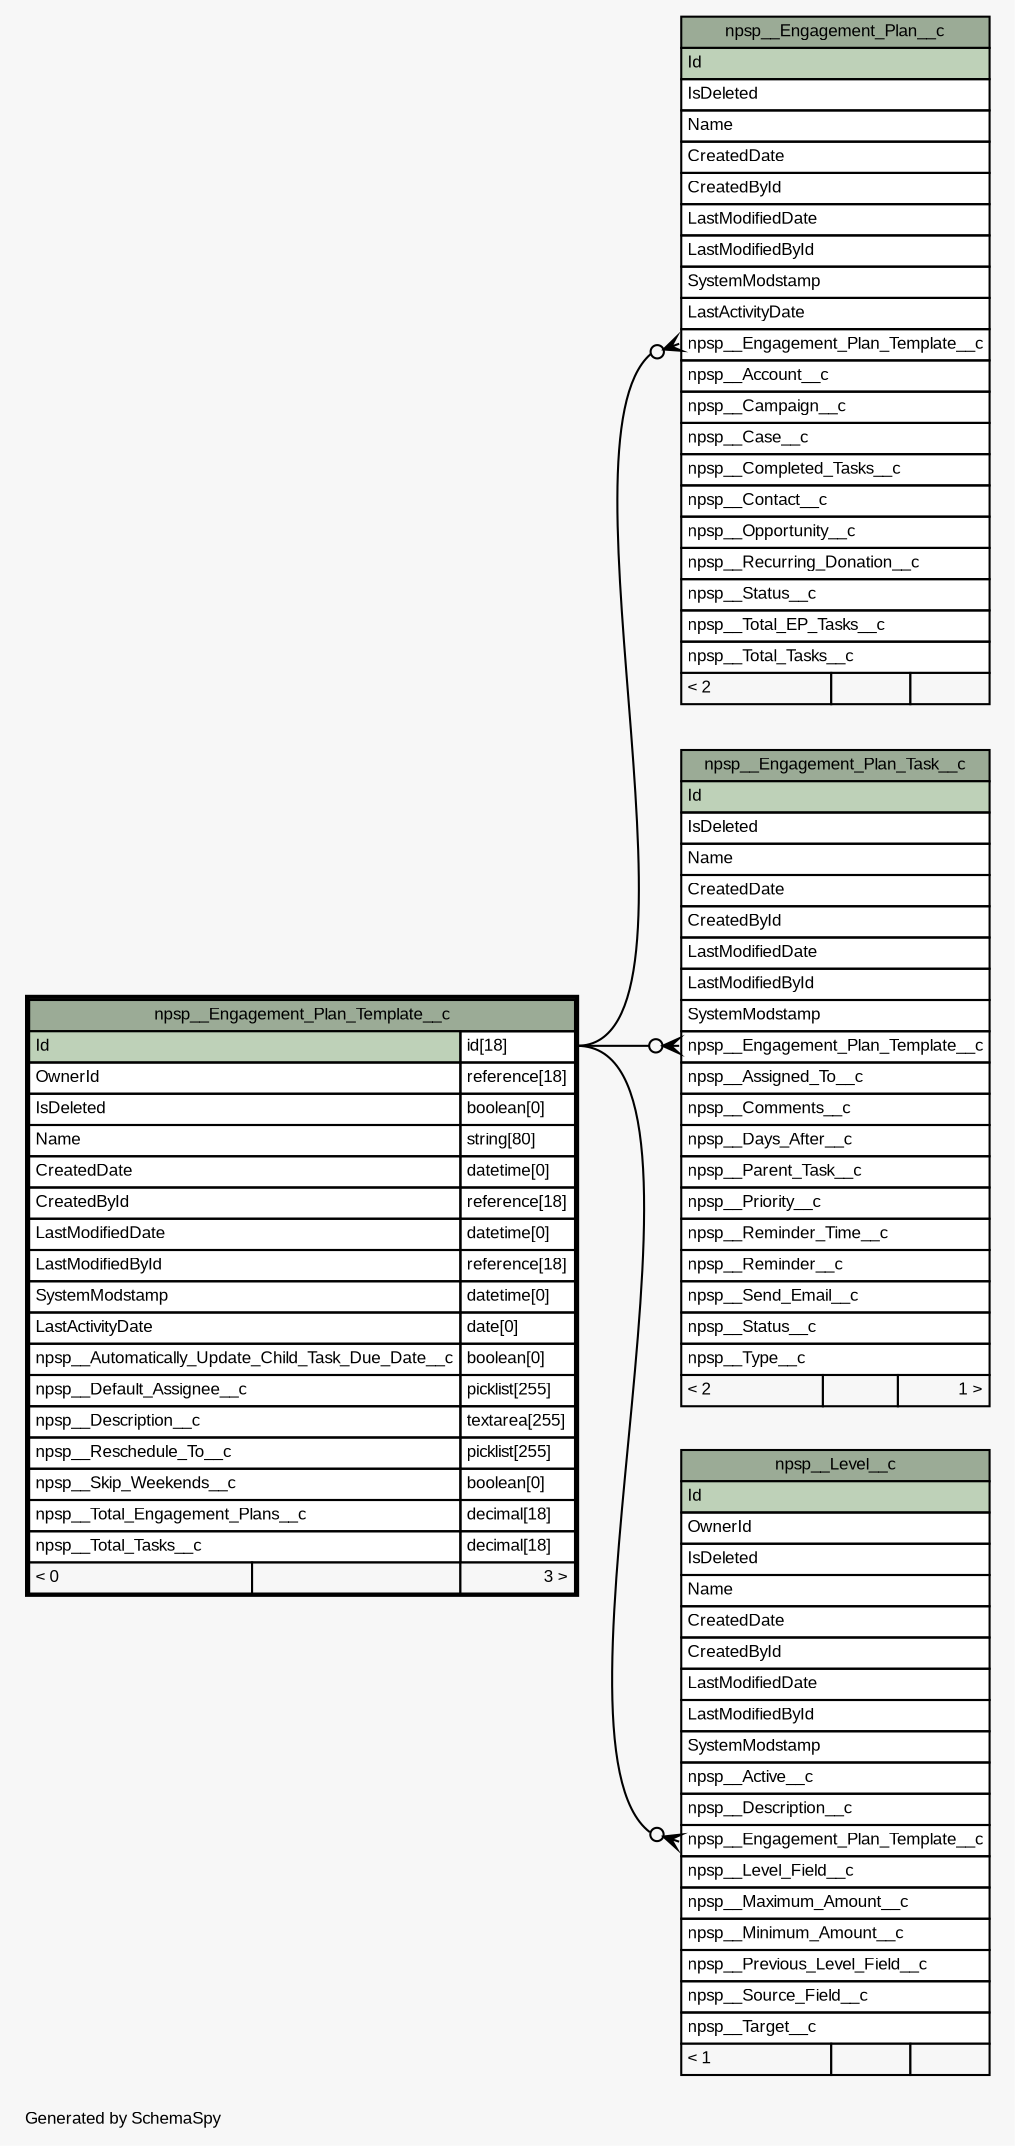 // dot 2.40.1 on Mac OS X 10.12.6
// SchemaSpy rev 590
digraph "oneDegreeRelationshipsDiagram" {
  graph [
    rankdir="RL"
    bgcolor="#f7f7f7"
    label="\nGenerated by SchemaSpy"
    labeljust="l"
    nodesep="0.18"
    ranksep="0.46"
    fontname="Arial"
    fontsize="8"
  ];
  node [
    fontname="Arial"
    fontsize="8"
    shape="plaintext"
  ];
  edge [
    arrowsize="0.8"
  ];
  "npsp__Engagement_Plan__c":"npsp__Engagement_Plan_Template__c":w -> "npsp__Engagement_Plan_Template__c":"Id.type":e [arrowhead=none dir=back arrowtail=crowodot];
  "npsp__Engagement_Plan_Task__c":"npsp__Engagement_Plan_Template__c":w -> "npsp__Engagement_Plan_Template__c":"Id.type":e [arrowhead=none dir=back arrowtail=crowodot];
  "npsp__Level__c":"npsp__Engagement_Plan_Template__c":w -> "npsp__Engagement_Plan_Template__c":"Id.type":e [arrowhead=none dir=back arrowtail=crowodot];
  "npsp__Engagement_Plan__c" [
    label=<
    <TABLE BORDER="0" CELLBORDER="1" CELLSPACING="0" BGCOLOR="#ffffff">
      <TR><TD COLSPAN="3" BGCOLOR="#9bab96" ALIGN="CENTER">npsp__Engagement_Plan__c</TD></TR>
      <TR><TD PORT="Id" COLSPAN="3" BGCOLOR="#bed1b8" ALIGN="LEFT">Id</TD></TR>
      <TR><TD PORT="IsDeleted" COLSPAN="3" ALIGN="LEFT">IsDeleted</TD></TR>
      <TR><TD PORT="Name" COLSPAN="3" ALIGN="LEFT">Name</TD></TR>
      <TR><TD PORT="CreatedDate" COLSPAN="3" ALIGN="LEFT">CreatedDate</TD></TR>
      <TR><TD PORT="CreatedById" COLSPAN="3" ALIGN="LEFT">CreatedById</TD></TR>
      <TR><TD PORT="LastModifiedDate" COLSPAN="3" ALIGN="LEFT">LastModifiedDate</TD></TR>
      <TR><TD PORT="LastModifiedById" COLSPAN="3" ALIGN="LEFT">LastModifiedById</TD></TR>
      <TR><TD PORT="SystemModstamp" COLSPAN="3" ALIGN="LEFT">SystemModstamp</TD></TR>
      <TR><TD PORT="LastActivityDate" COLSPAN="3" ALIGN="LEFT">LastActivityDate</TD></TR>
      <TR><TD PORT="npsp__Engagement_Plan_Template__c" COLSPAN="3" ALIGN="LEFT">npsp__Engagement_Plan_Template__c</TD></TR>
      <TR><TD PORT="npsp__Account__c" COLSPAN="3" ALIGN="LEFT">npsp__Account__c</TD></TR>
      <TR><TD PORT="npsp__Campaign__c" COLSPAN="3" ALIGN="LEFT">npsp__Campaign__c</TD></TR>
      <TR><TD PORT="npsp__Case__c" COLSPAN="3" ALIGN="LEFT">npsp__Case__c</TD></TR>
      <TR><TD PORT="npsp__Completed_Tasks__c" COLSPAN="3" ALIGN="LEFT">npsp__Completed_Tasks__c</TD></TR>
      <TR><TD PORT="npsp__Contact__c" COLSPAN="3" ALIGN="LEFT">npsp__Contact__c</TD></TR>
      <TR><TD PORT="npsp__Opportunity__c" COLSPAN="3" ALIGN="LEFT">npsp__Opportunity__c</TD></TR>
      <TR><TD PORT="npsp__Recurring_Donation__c" COLSPAN="3" ALIGN="LEFT">npsp__Recurring_Donation__c</TD></TR>
      <TR><TD PORT="npsp__Status__c" COLSPAN="3" ALIGN="LEFT">npsp__Status__c</TD></TR>
      <TR><TD PORT="npsp__Total_EP_Tasks__c" COLSPAN="3" ALIGN="LEFT">npsp__Total_EP_Tasks__c</TD></TR>
      <TR><TD PORT="npsp__Total_Tasks__c" COLSPAN="3" ALIGN="LEFT">npsp__Total_Tasks__c</TD></TR>
      <TR><TD ALIGN="LEFT" BGCOLOR="#f7f7f7">&lt; 2</TD><TD ALIGN="RIGHT" BGCOLOR="#f7f7f7">  </TD><TD ALIGN="RIGHT" BGCOLOR="#f7f7f7">  </TD></TR>
    </TABLE>>
    URL="npsp__Engagement_Plan__c.html"
    tooltip="npsp__Engagement_Plan__c"
  ];
  "npsp__Engagement_Plan_Task__c" [
    label=<
    <TABLE BORDER="0" CELLBORDER="1" CELLSPACING="0" BGCOLOR="#ffffff">
      <TR><TD COLSPAN="3" BGCOLOR="#9bab96" ALIGN="CENTER">npsp__Engagement_Plan_Task__c</TD></TR>
      <TR><TD PORT="Id" COLSPAN="3" BGCOLOR="#bed1b8" ALIGN="LEFT">Id</TD></TR>
      <TR><TD PORT="IsDeleted" COLSPAN="3" ALIGN="LEFT">IsDeleted</TD></TR>
      <TR><TD PORT="Name" COLSPAN="3" ALIGN="LEFT">Name</TD></TR>
      <TR><TD PORT="CreatedDate" COLSPAN="3" ALIGN="LEFT">CreatedDate</TD></TR>
      <TR><TD PORT="CreatedById" COLSPAN="3" ALIGN="LEFT">CreatedById</TD></TR>
      <TR><TD PORT="LastModifiedDate" COLSPAN="3" ALIGN="LEFT">LastModifiedDate</TD></TR>
      <TR><TD PORT="LastModifiedById" COLSPAN="3" ALIGN="LEFT">LastModifiedById</TD></TR>
      <TR><TD PORT="SystemModstamp" COLSPAN="3" ALIGN="LEFT">SystemModstamp</TD></TR>
      <TR><TD PORT="npsp__Engagement_Plan_Template__c" COLSPAN="3" ALIGN="LEFT">npsp__Engagement_Plan_Template__c</TD></TR>
      <TR><TD PORT="npsp__Assigned_To__c" COLSPAN="3" ALIGN="LEFT">npsp__Assigned_To__c</TD></TR>
      <TR><TD PORT="npsp__Comments__c" COLSPAN="3" ALIGN="LEFT">npsp__Comments__c</TD></TR>
      <TR><TD PORT="npsp__Days_After__c" COLSPAN="3" ALIGN="LEFT">npsp__Days_After__c</TD></TR>
      <TR><TD PORT="npsp__Parent_Task__c" COLSPAN="3" ALIGN="LEFT">npsp__Parent_Task__c</TD></TR>
      <TR><TD PORT="npsp__Priority__c" COLSPAN="3" ALIGN="LEFT">npsp__Priority__c</TD></TR>
      <TR><TD PORT="npsp__Reminder_Time__c" COLSPAN="3" ALIGN="LEFT">npsp__Reminder_Time__c</TD></TR>
      <TR><TD PORT="npsp__Reminder__c" COLSPAN="3" ALIGN="LEFT">npsp__Reminder__c</TD></TR>
      <TR><TD PORT="npsp__Send_Email__c" COLSPAN="3" ALIGN="LEFT">npsp__Send_Email__c</TD></TR>
      <TR><TD PORT="npsp__Status__c" COLSPAN="3" ALIGN="LEFT">npsp__Status__c</TD></TR>
      <TR><TD PORT="npsp__Type__c" COLSPAN="3" ALIGN="LEFT">npsp__Type__c</TD></TR>
      <TR><TD ALIGN="LEFT" BGCOLOR="#f7f7f7">&lt; 2</TD><TD ALIGN="RIGHT" BGCOLOR="#f7f7f7">  </TD><TD ALIGN="RIGHT" BGCOLOR="#f7f7f7">1 &gt;</TD></TR>
    </TABLE>>
    URL="npsp__Engagement_Plan_Task__c.html"
    tooltip="npsp__Engagement_Plan_Task__c"
  ];
  "npsp__Engagement_Plan_Template__c" [
    label=<
    <TABLE BORDER="2" CELLBORDER="1" CELLSPACING="0" BGCOLOR="#ffffff">
      <TR><TD COLSPAN="3" BGCOLOR="#9bab96" ALIGN="CENTER">npsp__Engagement_Plan_Template__c</TD></TR>
      <TR><TD PORT="Id" COLSPAN="2" BGCOLOR="#bed1b8" ALIGN="LEFT">Id</TD><TD PORT="Id.type" ALIGN="LEFT">id[18]</TD></TR>
      <TR><TD PORT="OwnerId" COLSPAN="2" ALIGN="LEFT">OwnerId</TD><TD PORT="OwnerId.type" ALIGN="LEFT">reference[18]</TD></TR>
      <TR><TD PORT="IsDeleted" COLSPAN="2" ALIGN="LEFT">IsDeleted</TD><TD PORT="IsDeleted.type" ALIGN="LEFT">boolean[0]</TD></TR>
      <TR><TD PORT="Name" COLSPAN="2" ALIGN="LEFT">Name</TD><TD PORT="Name.type" ALIGN="LEFT">string[80]</TD></TR>
      <TR><TD PORT="CreatedDate" COLSPAN="2" ALIGN="LEFT">CreatedDate</TD><TD PORT="CreatedDate.type" ALIGN="LEFT">datetime[0]</TD></TR>
      <TR><TD PORT="CreatedById" COLSPAN="2" ALIGN="LEFT">CreatedById</TD><TD PORT="CreatedById.type" ALIGN="LEFT">reference[18]</TD></TR>
      <TR><TD PORT="LastModifiedDate" COLSPAN="2" ALIGN="LEFT">LastModifiedDate</TD><TD PORT="LastModifiedDate.type" ALIGN="LEFT">datetime[0]</TD></TR>
      <TR><TD PORT="LastModifiedById" COLSPAN="2" ALIGN="LEFT">LastModifiedById</TD><TD PORT="LastModifiedById.type" ALIGN="LEFT">reference[18]</TD></TR>
      <TR><TD PORT="SystemModstamp" COLSPAN="2" ALIGN="LEFT">SystemModstamp</TD><TD PORT="SystemModstamp.type" ALIGN="LEFT">datetime[0]</TD></TR>
      <TR><TD PORT="LastActivityDate" COLSPAN="2" ALIGN="LEFT">LastActivityDate</TD><TD PORT="LastActivityDate.type" ALIGN="LEFT">date[0]</TD></TR>
      <TR><TD PORT="npsp__Automatically_Update_Child_Task_Due_Date__c" COLSPAN="2" ALIGN="LEFT">npsp__Automatically_Update_Child_Task_Due_Date__c</TD><TD PORT="npsp__Automatically_Update_Child_Task_Due_Date__c.type" ALIGN="LEFT">boolean[0]</TD></TR>
      <TR><TD PORT="npsp__Default_Assignee__c" COLSPAN="2" ALIGN="LEFT">npsp__Default_Assignee__c</TD><TD PORT="npsp__Default_Assignee__c.type" ALIGN="LEFT">picklist[255]</TD></TR>
      <TR><TD PORT="npsp__Description__c" COLSPAN="2" ALIGN="LEFT">npsp__Description__c</TD><TD PORT="npsp__Description__c.type" ALIGN="LEFT">textarea[255]</TD></TR>
      <TR><TD PORT="npsp__Reschedule_To__c" COLSPAN="2" ALIGN="LEFT">npsp__Reschedule_To__c</TD><TD PORT="npsp__Reschedule_To__c.type" ALIGN="LEFT">picklist[255]</TD></TR>
      <TR><TD PORT="npsp__Skip_Weekends__c" COLSPAN="2" ALIGN="LEFT">npsp__Skip_Weekends__c</TD><TD PORT="npsp__Skip_Weekends__c.type" ALIGN="LEFT">boolean[0]</TD></TR>
      <TR><TD PORT="npsp__Total_Engagement_Plans__c" COLSPAN="2" ALIGN="LEFT">npsp__Total_Engagement_Plans__c</TD><TD PORT="npsp__Total_Engagement_Plans__c.type" ALIGN="LEFT">decimal[18]</TD></TR>
      <TR><TD PORT="npsp__Total_Tasks__c" COLSPAN="2" ALIGN="LEFT">npsp__Total_Tasks__c</TD><TD PORT="npsp__Total_Tasks__c.type" ALIGN="LEFT">decimal[18]</TD></TR>
      <TR><TD ALIGN="LEFT" BGCOLOR="#f7f7f7">&lt; 0</TD><TD ALIGN="RIGHT" BGCOLOR="#f7f7f7">  </TD><TD ALIGN="RIGHT" BGCOLOR="#f7f7f7">3 &gt;</TD></TR>
    </TABLE>>
    URL="npsp__Engagement_Plan_Template__c.html"
    tooltip="npsp__Engagement_Plan_Template__c"
  ];
  "npsp__Level__c" [
    label=<
    <TABLE BORDER="0" CELLBORDER="1" CELLSPACING="0" BGCOLOR="#ffffff">
      <TR><TD COLSPAN="3" BGCOLOR="#9bab96" ALIGN="CENTER">npsp__Level__c</TD></TR>
      <TR><TD PORT="Id" COLSPAN="3" BGCOLOR="#bed1b8" ALIGN="LEFT">Id</TD></TR>
      <TR><TD PORT="OwnerId" COLSPAN="3" ALIGN="LEFT">OwnerId</TD></TR>
      <TR><TD PORT="IsDeleted" COLSPAN="3" ALIGN="LEFT">IsDeleted</TD></TR>
      <TR><TD PORT="Name" COLSPAN="3" ALIGN="LEFT">Name</TD></TR>
      <TR><TD PORT="CreatedDate" COLSPAN="3" ALIGN="LEFT">CreatedDate</TD></TR>
      <TR><TD PORT="CreatedById" COLSPAN="3" ALIGN="LEFT">CreatedById</TD></TR>
      <TR><TD PORT="LastModifiedDate" COLSPAN="3" ALIGN="LEFT">LastModifiedDate</TD></TR>
      <TR><TD PORT="LastModifiedById" COLSPAN="3" ALIGN="LEFT">LastModifiedById</TD></TR>
      <TR><TD PORT="SystemModstamp" COLSPAN="3" ALIGN="LEFT">SystemModstamp</TD></TR>
      <TR><TD PORT="npsp__Active__c" COLSPAN="3" ALIGN="LEFT">npsp__Active__c</TD></TR>
      <TR><TD PORT="npsp__Description__c" COLSPAN="3" ALIGN="LEFT">npsp__Description__c</TD></TR>
      <TR><TD PORT="npsp__Engagement_Plan_Template__c" COLSPAN="3" ALIGN="LEFT">npsp__Engagement_Plan_Template__c</TD></TR>
      <TR><TD PORT="npsp__Level_Field__c" COLSPAN="3" ALIGN="LEFT">npsp__Level_Field__c</TD></TR>
      <TR><TD PORT="npsp__Maximum_Amount__c" COLSPAN="3" ALIGN="LEFT">npsp__Maximum_Amount__c</TD></TR>
      <TR><TD PORT="npsp__Minimum_Amount__c" COLSPAN="3" ALIGN="LEFT">npsp__Minimum_Amount__c</TD></TR>
      <TR><TD PORT="npsp__Previous_Level_Field__c" COLSPAN="3" ALIGN="LEFT">npsp__Previous_Level_Field__c</TD></TR>
      <TR><TD PORT="npsp__Source_Field__c" COLSPAN="3" ALIGN="LEFT">npsp__Source_Field__c</TD></TR>
      <TR><TD PORT="npsp__Target__c" COLSPAN="3" ALIGN="LEFT">npsp__Target__c</TD></TR>
      <TR><TD ALIGN="LEFT" BGCOLOR="#f7f7f7">&lt; 1</TD><TD ALIGN="RIGHT" BGCOLOR="#f7f7f7">  </TD><TD ALIGN="RIGHT" BGCOLOR="#f7f7f7">  </TD></TR>
    </TABLE>>
    URL="npsp__Level__c.html"
    tooltip="npsp__Level__c"
  ];
}
